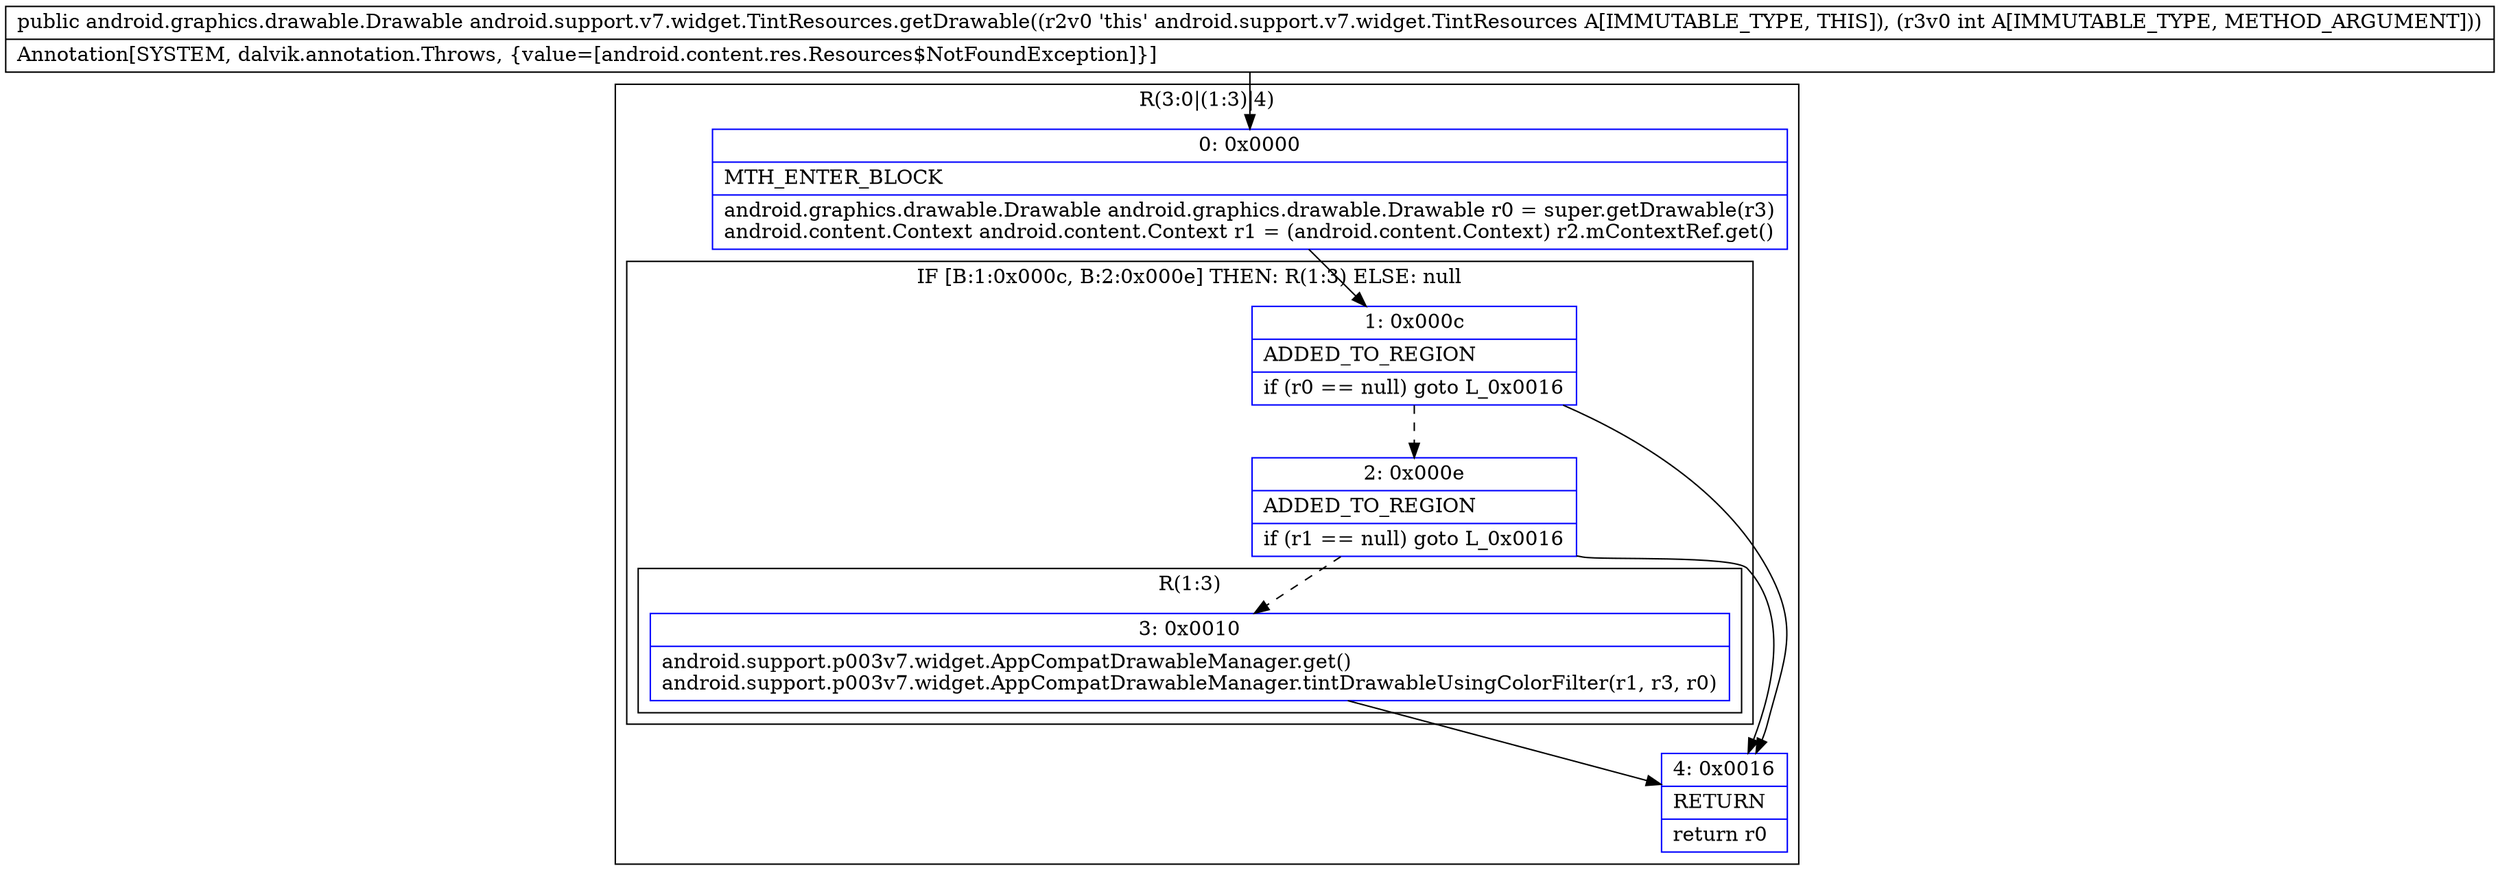 digraph "CFG forandroid.support.v7.widget.TintResources.getDrawable(I)Landroid\/graphics\/drawable\/Drawable;" {
subgraph cluster_Region_1126282894 {
label = "R(3:0|(1:3)|4)";
node [shape=record,color=blue];
Node_0 [shape=record,label="{0\:\ 0x0000|MTH_ENTER_BLOCK\l|android.graphics.drawable.Drawable android.graphics.drawable.Drawable r0 = super.getDrawable(r3)\landroid.content.Context android.content.Context r1 = (android.content.Context) r2.mContextRef.get()\l}"];
subgraph cluster_IfRegion_206863114 {
label = "IF [B:1:0x000c, B:2:0x000e] THEN: R(1:3) ELSE: null";
node [shape=record,color=blue];
Node_1 [shape=record,label="{1\:\ 0x000c|ADDED_TO_REGION\l|if (r0 == null) goto L_0x0016\l}"];
Node_2 [shape=record,label="{2\:\ 0x000e|ADDED_TO_REGION\l|if (r1 == null) goto L_0x0016\l}"];
subgraph cluster_Region_1860315337 {
label = "R(1:3)";
node [shape=record,color=blue];
Node_3 [shape=record,label="{3\:\ 0x0010|android.support.p003v7.widget.AppCompatDrawableManager.get()\landroid.support.p003v7.widget.AppCompatDrawableManager.tintDrawableUsingColorFilter(r1, r3, r0)\l}"];
}
}
Node_4 [shape=record,label="{4\:\ 0x0016|RETURN\l|return r0\l}"];
}
MethodNode[shape=record,label="{public android.graphics.drawable.Drawable android.support.v7.widget.TintResources.getDrawable((r2v0 'this' android.support.v7.widget.TintResources A[IMMUTABLE_TYPE, THIS]), (r3v0 int A[IMMUTABLE_TYPE, METHOD_ARGUMENT]))  | Annotation[SYSTEM, dalvik.annotation.Throws, \{value=[android.content.res.Resources$NotFoundException]\}]\l}"];
MethodNode -> Node_0;
Node_0 -> Node_1;
Node_1 -> Node_2[style=dashed];
Node_1 -> Node_4;
Node_2 -> Node_3[style=dashed];
Node_2 -> Node_4;
Node_3 -> Node_4;
}

